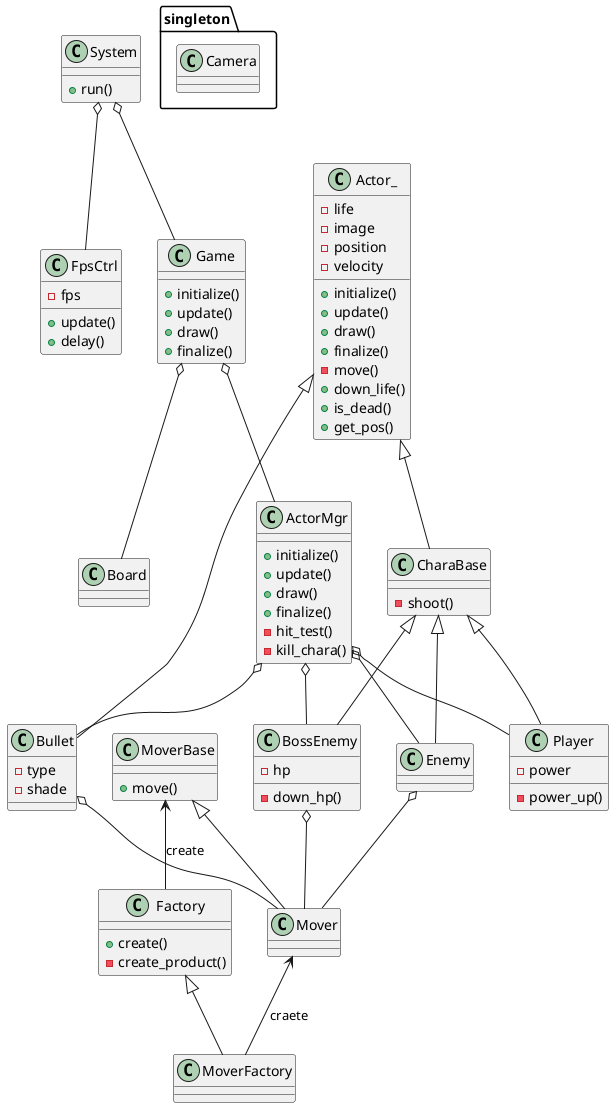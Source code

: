 @startuml

package singleton {
    class Camera
}

class System {
    + run()
}
class FpsCtrl {
    - fps
    + update()
    + delay()
}
class Game {
    + initialize()
    + update()
    + draw()
    + finalize()
}
class Board
class Actor_ {
    - life
    - image
    - position
    - velocity
    + initialize()
    + update()
    + draw()
    + finalize()
    - move()
    + down_life()
    + is_dead()
    + get_pos()
}
class ActorMgr {
    + initialize()
    + update()
    + draw()
    + finalize()
    - hit_test()
    - kill_chara()
}
class CharaBase {
    - shoot()
}
class Player {
    - power
    - power_up()
}
class Enemy {
}
class BossEnemy {
    - hp
    - down_hp()
}
class Bullet {
    - type
    - shade
}
class Factory {
    + create()
    - create_product()
}
class MoverFactory
class MoverBase {
    + move()
}
class Mover

Actor_ <|-- CharaBase
Actor_ <|-- Bullet
CharaBase <|-- Player
CharaBase <|-- Enemy
CharaBase <|-- BossEnemy
MoverBase <|-- Mover
Factory <|-- MoverFactory

System o-- Game
System o-- FpsCtrl
Game o-- Board
Game o-- ActorMgr
ActorMgr o-- Player
ActorMgr o-- Enemy
ActorMgr o-- BossEnemy
ActorMgr o-- Bullet
Enemy o-- Mover
BossEnemy o-- Mover
Bullet o-- Mover

MoverBase <-- Factory : create
Mover <-- MoverFactory : craete

@enduml